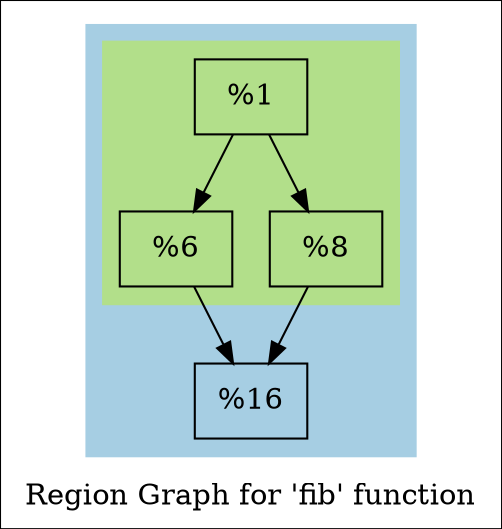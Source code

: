 digraph "Region Graph for 'fib' function" {
	label="Region Graph for 'fib' function";

	Node0x55b9c72b56b0 [shape=record,label="{%1 }"];
	Node0x55b9c72b56b0 -> Node0x55b9c72abf10;
	Node0x55b9c72b56b0 -> Node0x55b9c72ac350;
	Node0x55b9c72abf10 [shape=record,label="{%6 }"];
	Node0x55b9c72abf10 -> Node0x55b9c72ac520;
	Node0x55b9c72ac520 [shape=record,label="{%16 }"];
	Node0x55b9c72ac350 [shape=record,label="{%8 }"];
	Node0x55b9c72ac350 -> Node0x55b9c72ac520;
	colorscheme = "paired12"
        subgraph cluster_0x55b9c72b1500 {
          label = "";
          style = filled;
          color = 1
          subgraph cluster_0x55b9c72b1340 {
            label = "";
            style = filled;
            color = 3
            Node0x55b9c72b56b0;
            Node0x55b9c72abf10;
            Node0x55b9c72ac350;
          }
          Node0x55b9c72ac520;
        }
}
